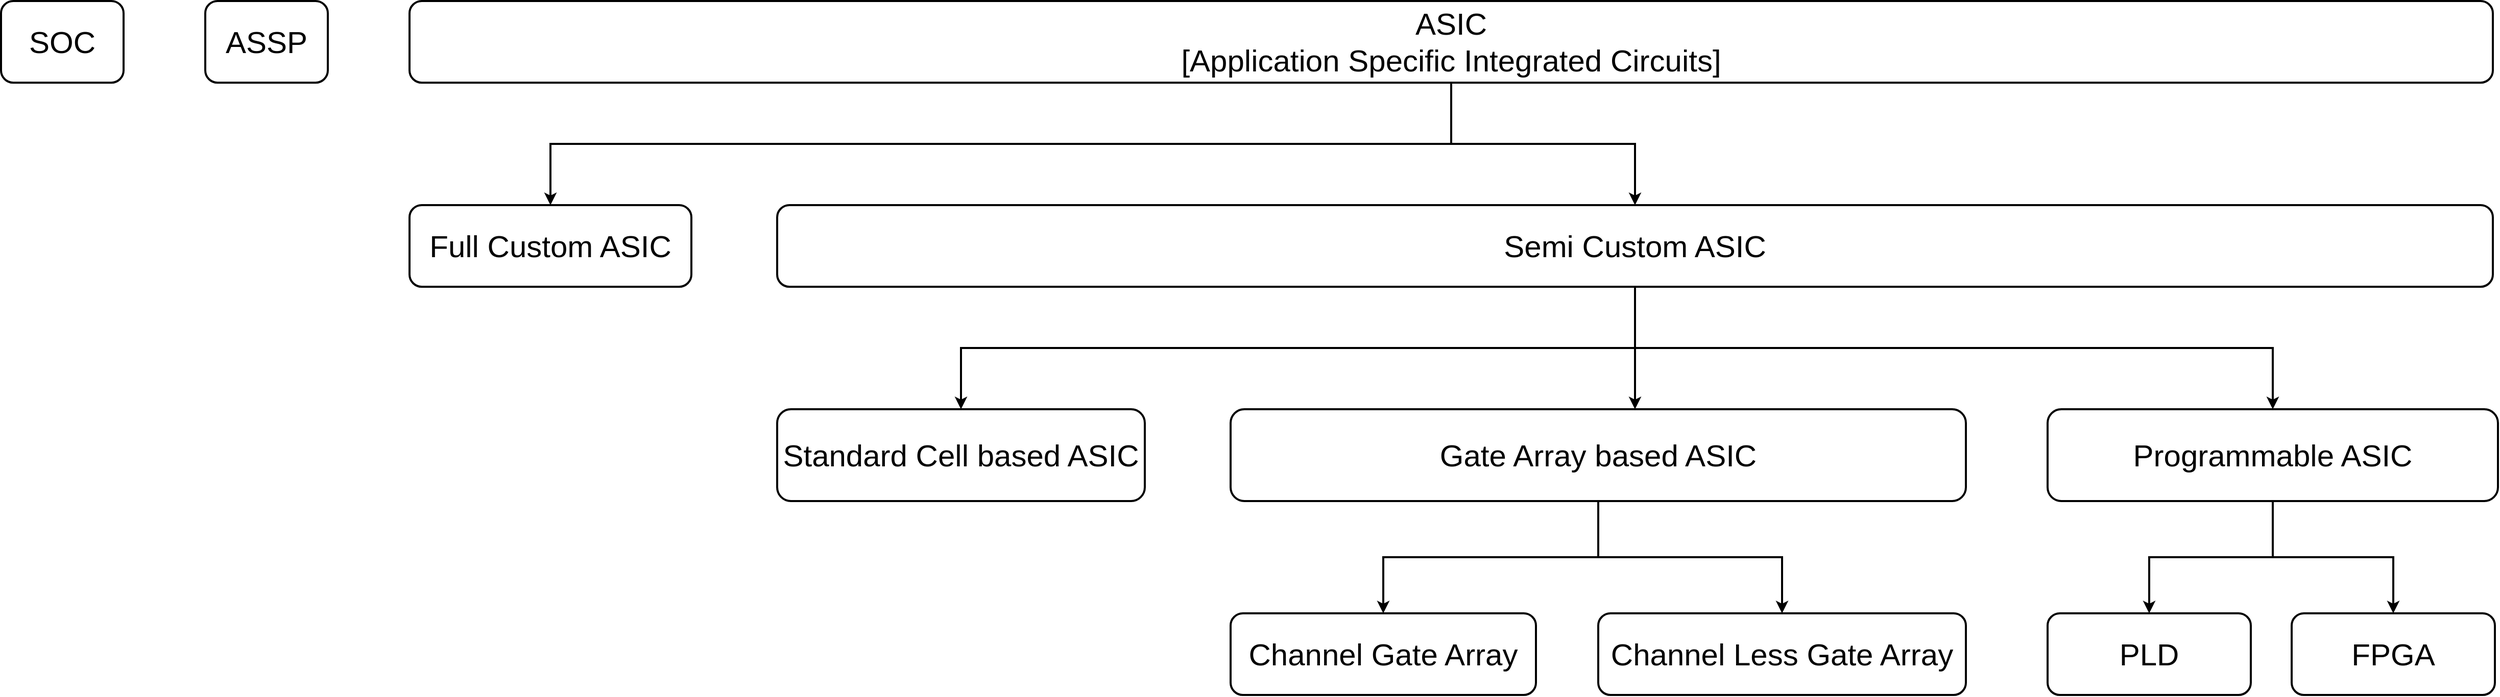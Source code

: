 <mxfile version="26.2.12">
  <diagram name="Page-1" id="7e0a89b8-554c-2b80-1dc8-d5c74ca68de4">
    <mxGraphModel dx="3710" dy="1555" grid="0" gridSize="10" guides="1" tooltips="1" connect="1" arrows="1" fold="1" page="1" pageScale="1" pageWidth="1100" pageHeight="850" background="none" math="0" shadow="0">
      <root>
        <mxCell id="0" />
        <mxCell id="1" parent="0" />
        <mxCell id="zki8_yHT4N91zohjnA6N-2" value="SOC" style="rounded=1;whiteSpace=wrap;html=1;strokeWidth=2;fontSize=30;fontStyle=0" vertex="1" parent="1">
          <mxGeometry x="-120" y="160" width="120" height="80" as="geometry" />
        </mxCell>
        <mxCell id="zki8_yHT4N91zohjnA6N-3" value="ASSP" style="rounded=1;whiteSpace=wrap;html=1;strokeWidth=2;fontSize=30;fontStyle=0" vertex="1" parent="1">
          <mxGeometry x="80" y="160" width="120" height="80" as="geometry" />
        </mxCell>
        <mxCell id="zki8_yHT4N91zohjnA6N-27" style="edgeStyle=orthogonalEdgeStyle;rounded=0;orthogonalLoop=1;jettySize=auto;html=1;exitX=0.5;exitY=1;exitDx=0;exitDy=0;entryX=0.5;entryY=0;entryDx=0;entryDy=0;strokeWidth=2;fontSize=30;fontStyle=0" edge="1" parent="1" source="zki8_yHT4N91zohjnA6N-4" target="zki8_yHT4N91zohjnA6N-5">
          <mxGeometry relative="1" as="geometry" />
        </mxCell>
        <mxCell id="zki8_yHT4N91zohjnA6N-28" style="edgeStyle=orthogonalEdgeStyle;rounded=0;orthogonalLoop=1;jettySize=auto;html=1;exitX=0.5;exitY=1;exitDx=0;exitDy=0;entryX=0.5;entryY=0;entryDx=0;entryDy=0;strokeWidth=2;fontSize=30;fontStyle=0" edge="1" parent="1" source="zki8_yHT4N91zohjnA6N-4" target="zki8_yHT4N91zohjnA6N-6">
          <mxGeometry relative="1" as="geometry" />
        </mxCell>
        <mxCell id="zki8_yHT4N91zohjnA6N-4" value="ASIC&lt;div&gt;[Application Specific Integrated Circuits]&lt;/div&gt;" style="rounded=1;whiteSpace=wrap;html=1;strokeWidth=2;fontSize=30;fontStyle=0" vertex="1" parent="1">
          <mxGeometry x="280" y="160" width="2040" height="80" as="geometry" />
        </mxCell>
        <mxCell id="zki8_yHT4N91zohjnA6N-5" value="Full Custom ASIC" style="rounded=1;whiteSpace=wrap;html=1;strokeWidth=2;fontSize=30;fontStyle=0" vertex="1" parent="1">
          <mxGeometry x="280" y="360" width="276" height="80" as="geometry" />
        </mxCell>
        <mxCell id="zki8_yHT4N91zohjnA6N-39" style="edgeStyle=orthogonalEdgeStyle;rounded=0;orthogonalLoop=1;jettySize=auto;html=1;exitX=0.5;exitY=1;exitDx=0;exitDy=0;entryX=0.5;entryY=0;entryDx=0;entryDy=0;strokeWidth=2;" edge="1" parent="1" source="zki8_yHT4N91zohjnA6N-6" target="zki8_yHT4N91zohjnA6N-7">
          <mxGeometry relative="1" as="geometry" />
        </mxCell>
        <mxCell id="zki8_yHT4N91zohjnA6N-40" style="edgeStyle=orthogonalEdgeStyle;rounded=0;orthogonalLoop=1;jettySize=auto;html=1;exitX=0.5;exitY=1;exitDx=0;exitDy=0;strokeWidth=2;" edge="1" parent="1" source="zki8_yHT4N91zohjnA6N-6" target="zki8_yHT4N91zohjnA6N-9">
          <mxGeometry relative="1" as="geometry" />
        </mxCell>
        <mxCell id="zki8_yHT4N91zohjnA6N-6" value="Semi Custom ASIC" style="rounded=1;whiteSpace=wrap;html=1;strokeWidth=2;fontSize=30;fontStyle=0" vertex="1" parent="1">
          <mxGeometry x="640" y="360" width="1680" height="80" as="geometry" />
        </mxCell>
        <mxCell id="zki8_yHT4N91zohjnA6N-7" value="Standard Cell based ASIC" style="rounded=1;whiteSpace=wrap;html=1;strokeWidth=2;fontSize=30;fontStyle=0" vertex="1" parent="1">
          <mxGeometry x="640" y="560" width="360" height="90" as="geometry" />
        </mxCell>
        <mxCell id="zki8_yHT4N91zohjnA6N-41" style="edgeStyle=orthogonalEdgeStyle;rounded=0;orthogonalLoop=1;jettySize=auto;html=1;exitX=0.5;exitY=1;exitDx=0;exitDy=0;entryX=0.5;entryY=0;entryDx=0;entryDy=0;strokeWidth=2;" edge="1" parent="1" source="zki8_yHT4N91zohjnA6N-8" target="zki8_yHT4N91zohjnA6N-12">
          <mxGeometry relative="1" as="geometry" />
        </mxCell>
        <mxCell id="zki8_yHT4N91zohjnA6N-42" style="edgeStyle=orthogonalEdgeStyle;rounded=0;orthogonalLoop=1;jettySize=auto;html=1;exitX=0.5;exitY=1;exitDx=0;exitDy=0;entryX=0.5;entryY=0;entryDx=0;entryDy=0;strokeWidth=2;" edge="1" parent="1" source="zki8_yHT4N91zohjnA6N-8" target="zki8_yHT4N91zohjnA6N-13">
          <mxGeometry relative="1" as="geometry" />
        </mxCell>
        <mxCell id="zki8_yHT4N91zohjnA6N-8" value="Gate Array based ASIC" style="rounded=1;whiteSpace=wrap;html=1;strokeWidth=2;fontSize=30;fontStyle=0" vertex="1" parent="1">
          <mxGeometry x="1084" y="560" width="720" height="90" as="geometry" />
        </mxCell>
        <mxCell id="zki8_yHT4N91zohjnA6N-43" style="edgeStyle=orthogonalEdgeStyle;rounded=0;orthogonalLoop=1;jettySize=auto;html=1;exitX=0.5;exitY=1;exitDx=0;exitDy=0;entryX=0.5;entryY=0;entryDx=0;entryDy=0;strokeWidth=2;" edge="1" parent="1" source="zki8_yHT4N91zohjnA6N-9" target="zki8_yHT4N91zohjnA6N-14">
          <mxGeometry relative="1" as="geometry" />
        </mxCell>
        <mxCell id="zki8_yHT4N91zohjnA6N-44" style="edgeStyle=orthogonalEdgeStyle;rounded=0;orthogonalLoop=1;jettySize=auto;html=1;exitX=0.5;exitY=1;exitDx=0;exitDy=0;entryX=0.5;entryY=0;entryDx=0;entryDy=0;strokeWidth=2;" edge="1" parent="1" source="zki8_yHT4N91zohjnA6N-9" target="zki8_yHT4N91zohjnA6N-15">
          <mxGeometry relative="1" as="geometry" />
        </mxCell>
        <mxCell id="zki8_yHT4N91zohjnA6N-9" value="Programmable ASIC" style="rounded=1;whiteSpace=wrap;html=1;strokeWidth=2;fontSize=30;fontStyle=0" vertex="1" parent="1">
          <mxGeometry x="1884" y="560" width="441" height="90" as="geometry" />
        </mxCell>
        <mxCell id="zki8_yHT4N91zohjnA6N-12" value="Channel Gate Array" style="rounded=1;whiteSpace=wrap;html=1;strokeWidth=2;fontSize=30;fontStyle=0" vertex="1" parent="1">
          <mxGeometry x="1084" y="760" width="299" height="80" as="geometry" />
        </mxCell>
        <mxCell id="zki8_yHT4N91zohjnA6N-13" value="Channel Less Gate Array" style="rounded=1;whiteSpace=wrap;html=1;strokeWidth=2;fontSize=30;fontStyle=0" vertex="1" parent="1">
          <mxGeometry x="1444" y="760" width="360" height="80" as="geometry" />
        </mxCell>
        <mxCell id="zki8_yHT4N91zohjnA6N-14" value="PLD" style="rounded=1;whiteSpace=wrap;html=1;strokeWidth=2;fontSize=30;fontStyle=0" vertex="1" parent="1">
          <mxGeometry x="1884" y="760" width="199" height="80" as="geometry" />
        </mxCell>
        <mxCell id="zki8_yHT4N91zohjnA6N-15" value="FPGA" style="rounded=1;whiteSpace=wrap;html=1;strokeWidth=2;fontSize=30;fontStyle=0" vertex="1" parent="1">
          <mxGeometry x="2123" y="760" width="199" height="80" as="geometry" />
        </mxCell>
        <mxCell id="zki8_yHT4N91zohjnA6N-45" style="edgeStyle=orthogonalEdgeStyle;rounded=0;orthogonalLoop=1;jettySize=auto;html=1;exitX=0.5;exitY=1;exitDx=0;exitDy=0;entryX=0.55;entryY=0;entryDx=0;entryDy=0;entryPerimeter=0;strokeWidth=2;" edge="1" parent="1" source="zki8_yHT4N91zohjnA6N-6" target="zki8_yHT4N91zohjnA6N-8">
          <mxGeometry relative="1" as="geometry" />
        </mxCell>
      </root>
    </mxGraphModel>
  </diagram>
</mxfile>
